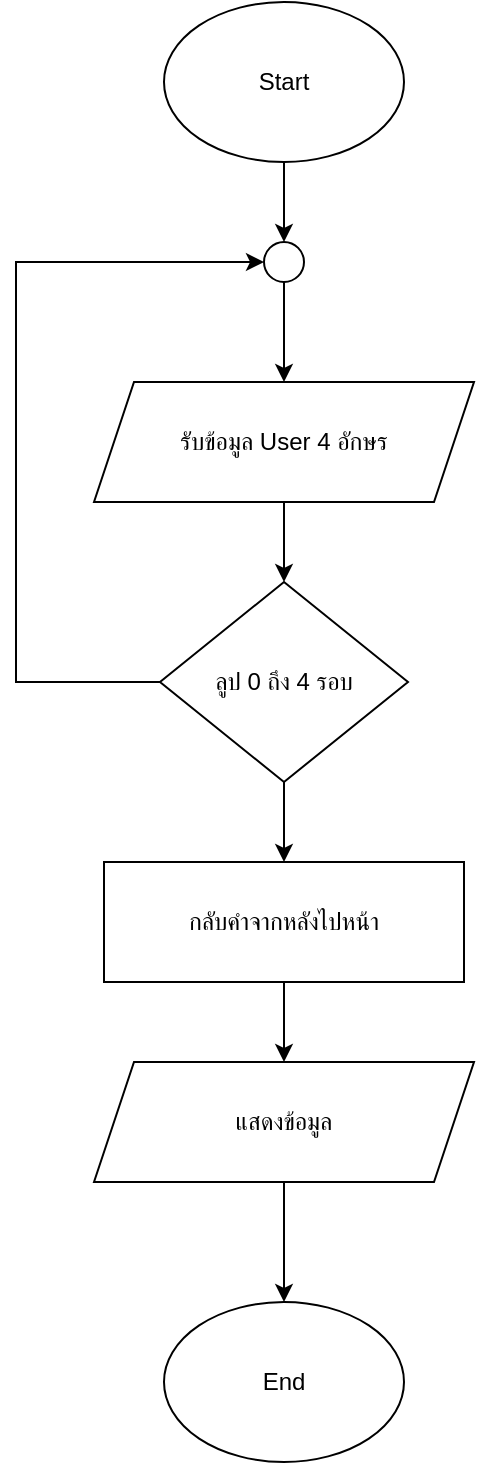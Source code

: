 <mxfile version="25.0.1">
  <diagram name="หน้า-1" id="CPIgXEjmj_vmAKeW88_m">
    <mxGraphModel dx="2563" dy="1149" grid="1" gridSize="10" guides="1" tooltips="1" connect="1" arrows="1" fold="1" page="1" pageScale="1" pageWidth="827" pageHeight="1169" math="0" shadow="0">
      <root>
        <mxCell id="0" />
        <mxCell id="1" parent="0" />
        <mxCell id="aWA09NDc1x6sWYM4vlGZ-20" value="" style="edgeStyle=orthogonalEdgeStyle;rounded=0;orthogonalLoop=1;jettySize=auto;html=1;" edge="1" parent="1" source="aWA09NDc1x6sWYM4vlGZ-2" target="aWA09NDc1x6sWYM4vlGZ-15">
          <mxGeometry relative="1" as="geometry" />
        </mxCell>
        <mxCell id="aWA09NDc1x6sWYM4vlGZ-2" value="Start" style="ellipse;whiteSpace=wrap;html=1;" vertex="1" parent="1">
          <mxGeometry x="354" y="40" width="120" height="80" as="geometry" />
        </mxCell>
        <mxCell id="aWA09NDc1x6sWYM4vlGZ-3" value="" style="edgeStyle=orthogonalEdgeStyle;rounded=0;orthogonalLoop=1;jettySize=auto;html=1;" edge="1" parent="1" source="aWA09NDc1x6sWYM4vlGZ-4">
          <mxGeometry relative="1" as="geometry">
            <mxPoint x="414" y="330" as="targetPoint" />
          </mxGeometry>
        </mxCell>
        <mxCell id="aWA09NDc1x6sWYM4vlGZ-4" value="รับข้อมูล User 4 อักษร" style="shape=parallelogram;perimeter=parallelogramPerimeter;whiteSpace=wrap;html=1;fixedSize=1;" vertex="1" parent="1">
          <mxGeometry x="319" y="230" width="190" height="60" as="geometry" />
        </mxCell>
        <mxCell id="aWA09NDc1x6sWYM4vlGZ-5" value="End" style="ellipse;whiteSpace=wrap;html=1;" vertex="1" parent="1">
          <mxGeometry x="354" y="690" width="120" height="80" as="geometry" />
        </mxCell>
        <mxCell id="aWA09NDc1x6sWYM4vlGZ-10" value="" style="edgeStyle=orthogonalEdgeStyle;rounded=0;orthogonalLoop=1;jettySize=auto;html=1;" edge="1" parent="1" source="aWA09NDc1x6sWYM4vlGZ-8" target="aWA09NDc1x6sWYM4vlGZ-9">
          <mxGeometry relative="1" as="geometry" />
        </mxCell>
        <mxCell id="aWA09NDc1x6sWYM4vlGZ-8" value="กลับคำจากหลังไปหน้า" style="rounded=0;whiteSpace=wrap;html=1;" vertex="1" parent="1">
          <mxGeometry x="324" y="470" width="180" height="60" as="geometry" />
        </mxCell>
        <mxCell id="aWA09NDc1x6sWYM4vlGZ-12" value="" style="edgeStyle=orthogonalEdgeStyle;rounded=0;orthogonalLoop=1;jettySize=auto;html=1;entryX=0.5;entryY=0;entryDx=0;entryDy=0;" edge="1" parent="1" source="aWA09NDc1x6sWYM4vlGZ-9" target="aWA09NDc1x6sWYM4vlGZ-5">
          <mxGeometry relative="1" as="geometry">
            <mxPoint x="414" y="685" as="targetPoint" />
          </mxGeometry>
        </mxCell>
        <mxCell id="aWA09NDc1x6sWYM4vlGZ-9" value="แสดงข้อมูล" style="shape=parallelogram;perimeter=parallelogramPerimeter;whiteSpace=wrap;html=1;fixedSize=1;" vertex="1" parent="1">
          <mxGeometry x="319" y="570" width="190" height="60" as="geometry" />
        </mxCell>
        <mxCell id="aWA09NDc1x6sWYM4vlGZ-14" value="" style="edgeStyle=orthogonalEdgeStyle;rounded=0;orthogonalLoop=1;jettySize=auto;html=1;" edge="1" parent="1" source="aWA09NDc1x6sWYM4vlGZ-13" target="aWA09NDc1x6sWYM4vlGZ-8">
          <mxGeometry relative="1" as="geometry" />
        </mxCell>
        <mxCell id="aWA09NDc1x6sWYM4vlGZ-16" style="edgeStyle=orthogonalEdgeStyle;rounded=0;orthogonalLoop=1;jettySize=auto;html=1;entryX=0;entryY=0.5;entryDx=0;entryDy=0;" edge="1" parent="1" source="aWA09NDc1x6sWYM4vlGZ-13" target="aWA09NDc1x6sWYM4vlGZ-15">
          <mxGeometry relative="1" as="geometry">
            <Array as="points">
              <mxPoint x="280" y="380" />
              <mxPoint x="280" y="170" />
            </Array>
          </mxGeometry>
        </mxCell>
        <mxCell id="aWA09NDc1x6sWYM4vlGZ-13" value="ลูป 0 ถึง 4 รอบ" style="rhombus;whiteSpace=wrap;html=1;" vertex="1" parent="1">
          <mxGeometry x="352" y="330" width="124" height="100" as="geometry" />
        </mxCell>
        <mxCell id="aWA09NDc1x6sWYM4vlGZ-18" value="" style="edgeStyle=orthogonalEdgeStyle;rounded=0;orthogonalLoop=1;jettySize=auto;html=1;" edge="1" parent="1" source="aWA09NDc1x6sWYM4vlGZ-15" target="aWA09NDc1x6sWYM4vlGZ-4">
          <mxGeometry relative="1" as="geometry" />
        </mxCell>
        <mxCell id="aWA09NDc1x6sWYM4vlGZ-15" value="" style="ellipse;whiteSpace=wrap;html=1;aspect=fixed;" vertex="1" parent="1">
          <mxGeometry x="404" y="160" width="20" height="20" as="geometry" />
        </mxCell>
      </root>
    </mxGraphModel>
  </diagram>
</mxfile>
